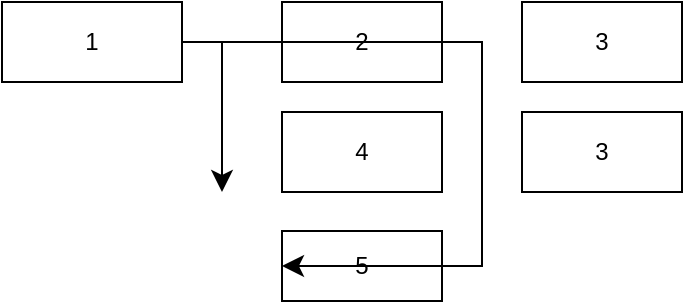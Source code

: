 <mxfile version="23.1.5" type="device">
  <diagram name="Page-1" id="I2CbrWHOxf-USkHum6XD">
    <mxGraphModel dx="981" dy="753" grid="1" gridSize="10" guides="1" tooltips="1" connect="1" arrows="1" fold="1" page="1" pageScale="1" pageWidth="827" pageHeight="1169" math="0" shadow="0">
      <root>
        <mxCell id="0" />
        <mxCell id="1" parent="0" />
        <mxCell id="cEqd9sR1Ec6CqkKK_oAy-1" value="1" style="rounded=0;whiteSpace=wrap;html=1;" vertex="1" parent="1">
          <mxGeometry x="60" y="435" width="90" height="40" as="geometry" />
        </mxCell>
        <mxCell id="cEqd9sR1Ec6CqkKK_oAy-2" value="2" style="rounded=0;whiteSpace=wrap;html=1;" vertex="1" parent="1">
          <mxGeometry x="200" y="435" width="80" height="40" as="geometry" />
        </mxCell>
        <mxCell id="cEqd9sR1Ec6CqkKK_oAy-3" value="4" style="rounded=0;whiteSpace=wrap;html=1;" vertex="1" parent="1">
          <mxGeometry x="200" y="490" width="80" height="40" as="geometry" />
        </mxCell>
        <mxCell id="cEqd9sR1Ec6CqkKK_oAy-4" value="5" style="rounded=0;whiteSpace=wrap;html=1;" vertex="1" parent="1">
          <mxGeometry x="200" y="549.5" width="80" height="35" as="geometry" />
        </mxCell>
        <mxCell id="cEqd9sR1Ec6CqkKK_oAy-5" value="3" style="rounded=0;whiteSpace=wrap;html=1;" vertex="1" parent="1">
          <mxGeometry x="320" y="435" width="80" height="40" as="geometry" />
        </mxCell>
        <mxCell id="cEqd9sR1Ec6CqkKK_oAy-20" value="3" style="rounded=0;whiteSpace=wrap;html=1;" vertex="1" parent="1">
          <mxGeometry x="320" y="490" width="80" height="40" as="geometry" />
        </mxCell>
        <mxCell id="cEqd9sR1Ec6CqkKK_oAy-21" value="" style="edgeStyle=elbowEdgeStyle;elbow=vertical;endArrow=classic;html=1;curved=0;rounded=0;endSize=8;startSize=8;exitX=1;exitY=0.5;exitDx=0;exitDy=0;" edge="1" parent="1" source="cEqd9sR1Ec6CqkKK_oAy-1">
          <mxGeometry width="50" height="50" relative="1" as="geometry">
            <mxPoint x="50" y="620" as="sourcePoint" />
            <mxPoint x="170" y="530" as="targetPoint" />
            <Array as="points">
              <mxPoint x="180" y="455" />
            </Array>
          </mxGeometry>
        </mxCell>
        <mxCell id="cEqd9sR1Ec6CqkKK_oAy-22" value="" style="edgeStyle=elbowEdgeStyle;elbow=vertical;endArrow=classic;html=1;curved=0;rounded=0;endSize=8;startSize=8;entryX=0;entryY=0.5;entryDx=0;entryDy=0;exitX=1;exitY=0.5;exitDx=0;exitDy=0;" edge="1" parent="1" source="cEqd9sR1Ec6CqkKK_oAy-1" target="cEqd9sR1Ec6CqkKK_oAy-4">
          <mxGeometry width="50" height="50" relative="1" as="geometry">
            <mxPoint x="50" y="620" as="sourcePoint" />
            <mxPoint x="100" y="570" as="targetPoint" />
            <Array as="points">
              <mxPoint x="300" y="540" />
            </Array>
          </mxGeometry>
        </mxCell>
      </root>
    </mxGraphModel>
  </diagram>
</mxfile>
